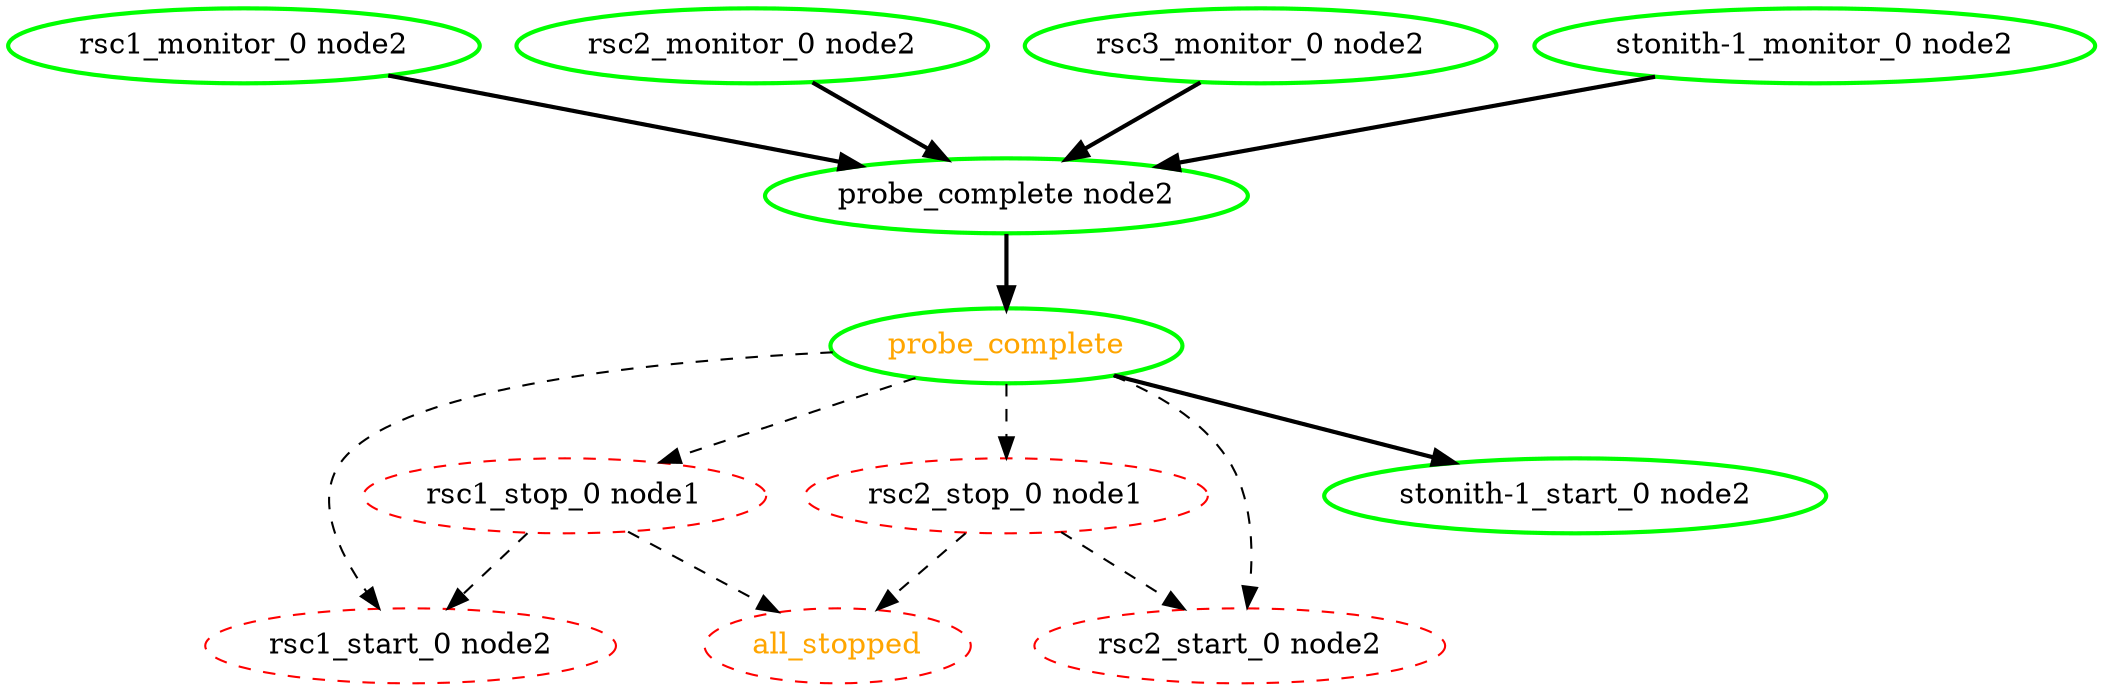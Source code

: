  digraph "g" {
"all_stopped" [ style=dashed color="red" fontcolor="orange"  ]
"probe_complete node2" -> "probe_complete" [ style = bold]
"probe_complete node2" [ style=bold color="green" fontcolor="black" ]
"probe_complete" -> "rsc1_start_0 node2" [ style = dashed]
"probe_complete" -> "rsc1_stop_0 node1" [ style = dashed]
"probe_complete" -> "rsc2_start_0 node2" [ style = dashed]
"probe_complete" -> "rsc2_stop_0 node1" [ style = dashed]
"probe_complete" -> "stonith-1_start_0 node2" [ style = bold]
"probe_complete" [ style=bold color="green" fontcolor="orange" ]
"rsc1_monitor_0 node2" -> "probe_complete node2" [ style = bold]
"rsc1_monitor_0 node2" [ style=bold color="green" fontcolor="black" ]
"rsc1_start_0 node2" [ style=dashed color="red" fontcolor="black"  ]
"rsc1_stop_0 node1" -> "all_stopped" [ style = dashed]
"rsc1_stop_0 node1" -> "rsc1_start_0 node2" [ style = dashed]
"rsc1_stop_0 node1" [ style=dashed color="red" fontcolor="black"  ]
"rsc2_monitor_0 node2" -> "probe_complete node2" [ style = bold]
"rsc2_monitor_0 node2" [ style=bold color="green" fontcolor="black" ]
"rsc2_start_0 node2" [ style=dashed color="red" fontcolor="black"  ]
"rsc2_stop_0 node1" -> "all_stopped" [ style = dashed]
"rsc2_stop_0 node1" -> "rsc2_start_0 node2" [ style = dashed]
"rsc2_stop_0 node1" [ style=dashed color="red" fontcolor="black"  ]
"rsc3_monitor_0 node2" -> "probe_complete node2" [ style = bold]
"rsc3_monitor_0 node2" [ style=bold color="green" fontcolor="black" ]
"stonith-1_monitor_0 node2" -> "probe_complete node2" [ style = bold]
"stonith-1_monitor_0 node2" [ style=bold color="green" fontcolor="black"  ]
"stonith-1_start_0 node2" [ style=bold color="green" fontcolor="black"  ]
}

